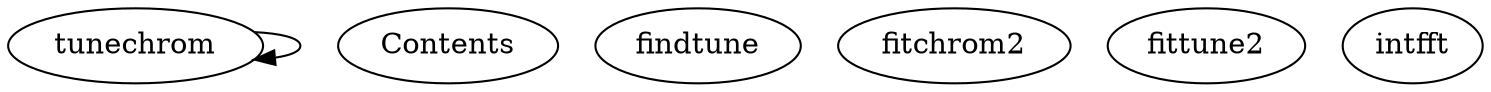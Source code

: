 /* Created by mdot for Matlab */
digraph m2html {
  tunechrom -> tunechrom;

  Contents [URL="Contents.html"];
  findtune [URL="findtune.html"];
  fitchrom2 [URL="fitchrom2.html"];
  fittune2 [URL="fittune2.html"];
  intfft [URL="intfft.html"];
  tunechrom [URL="tunechrom.html"];
}